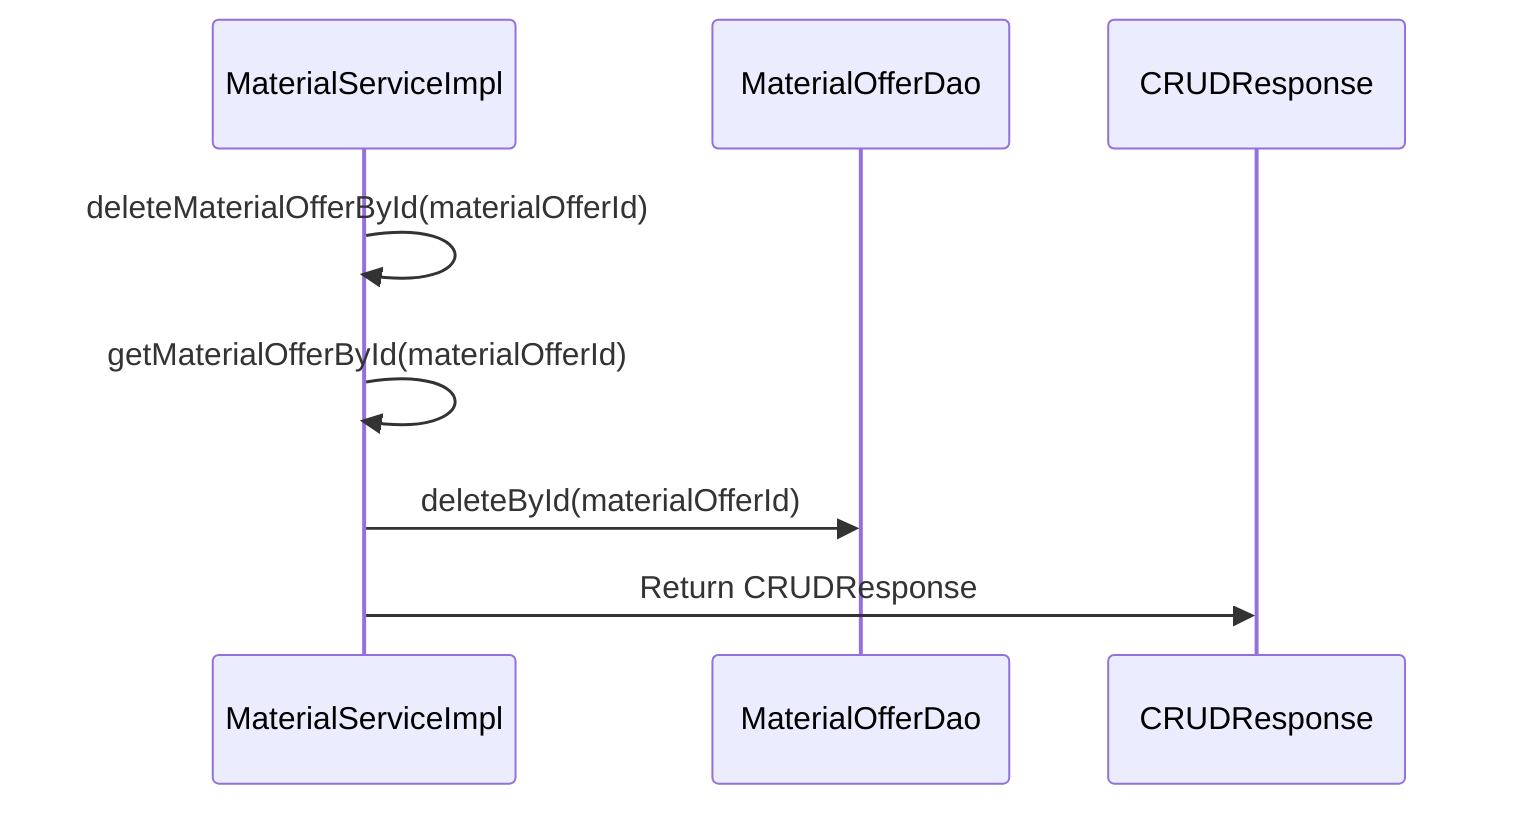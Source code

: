 sequenceDiagram
    participant MaterialServiceImpl
    participant MaterialOfferDao
    participant CRUDResponse
    
    MaterialServiceImpl->>MaterialServiceImpl: deleteMaterialOfferById(materialOfferId)
    MaterialServiceImpl->>MaterialServiceImpl: getMaterialOfferById(materialOfferId)
    MaterialServiceImpl->>MaterialOfferDao: deleteById(materialOfferId)
    MaterialServiceImpl->>CRUDResponse: Return CRUDResponse